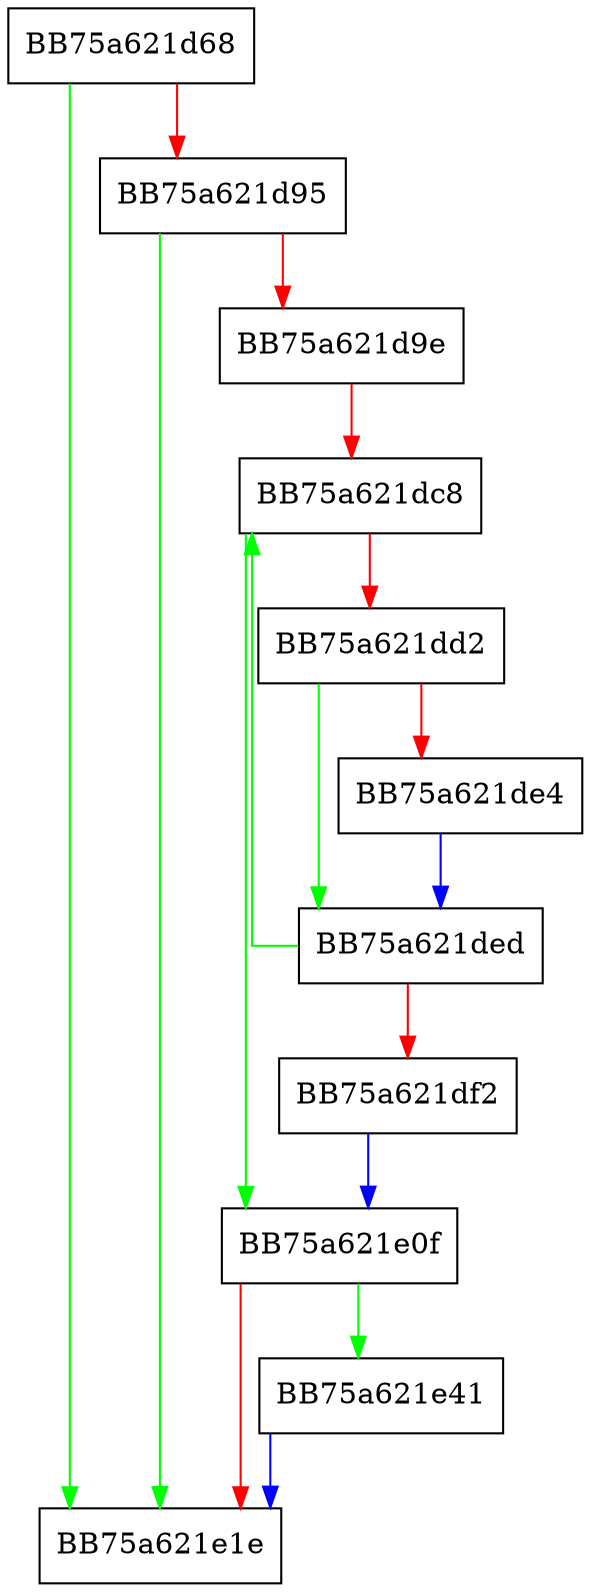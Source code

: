 digraph RemoveFileName {
  node [shape="box"];
  graph [splines=ortho];
  BB75a621d68 -> BB75a621e1e [color="green"];
  BB75a621d68 -> BB75a621d95 [color="red"];
  BB75a621d95 -> BB75a621e1e [color="green"];
  BB75a621d95 -> BB75a621d9e [color="red"];
  BB75a621d9e -> BB75a621dc8 [color="red"];
  BB75a621dc8 -> BB75a621e0f [color="green"];
  BB75a621dc8 -> BB75a621dd2 [color="red"];
  BB75a621dd2 -> BB75a621ded [color="green"];
  BB75a621dd2 -> BB75a621de4 [color="red"];
  BB75a621de4 -> BB75a621ded [color="blue"];
  BB75a621ded -> BB75a621dc8 [color="green"];
  BB75a621ded -> BB75a621df2 [color="red"];
  BB75a621df2 -> BB75a621e0f [color="blue"];
  BB75a621e0f -> BB75a621e41 [color="green"];
  BB75a621e0f -> BB75a621e1e [color="red"];
  BB75a621e41 -> BB75a621e1e [color="blue"];
}